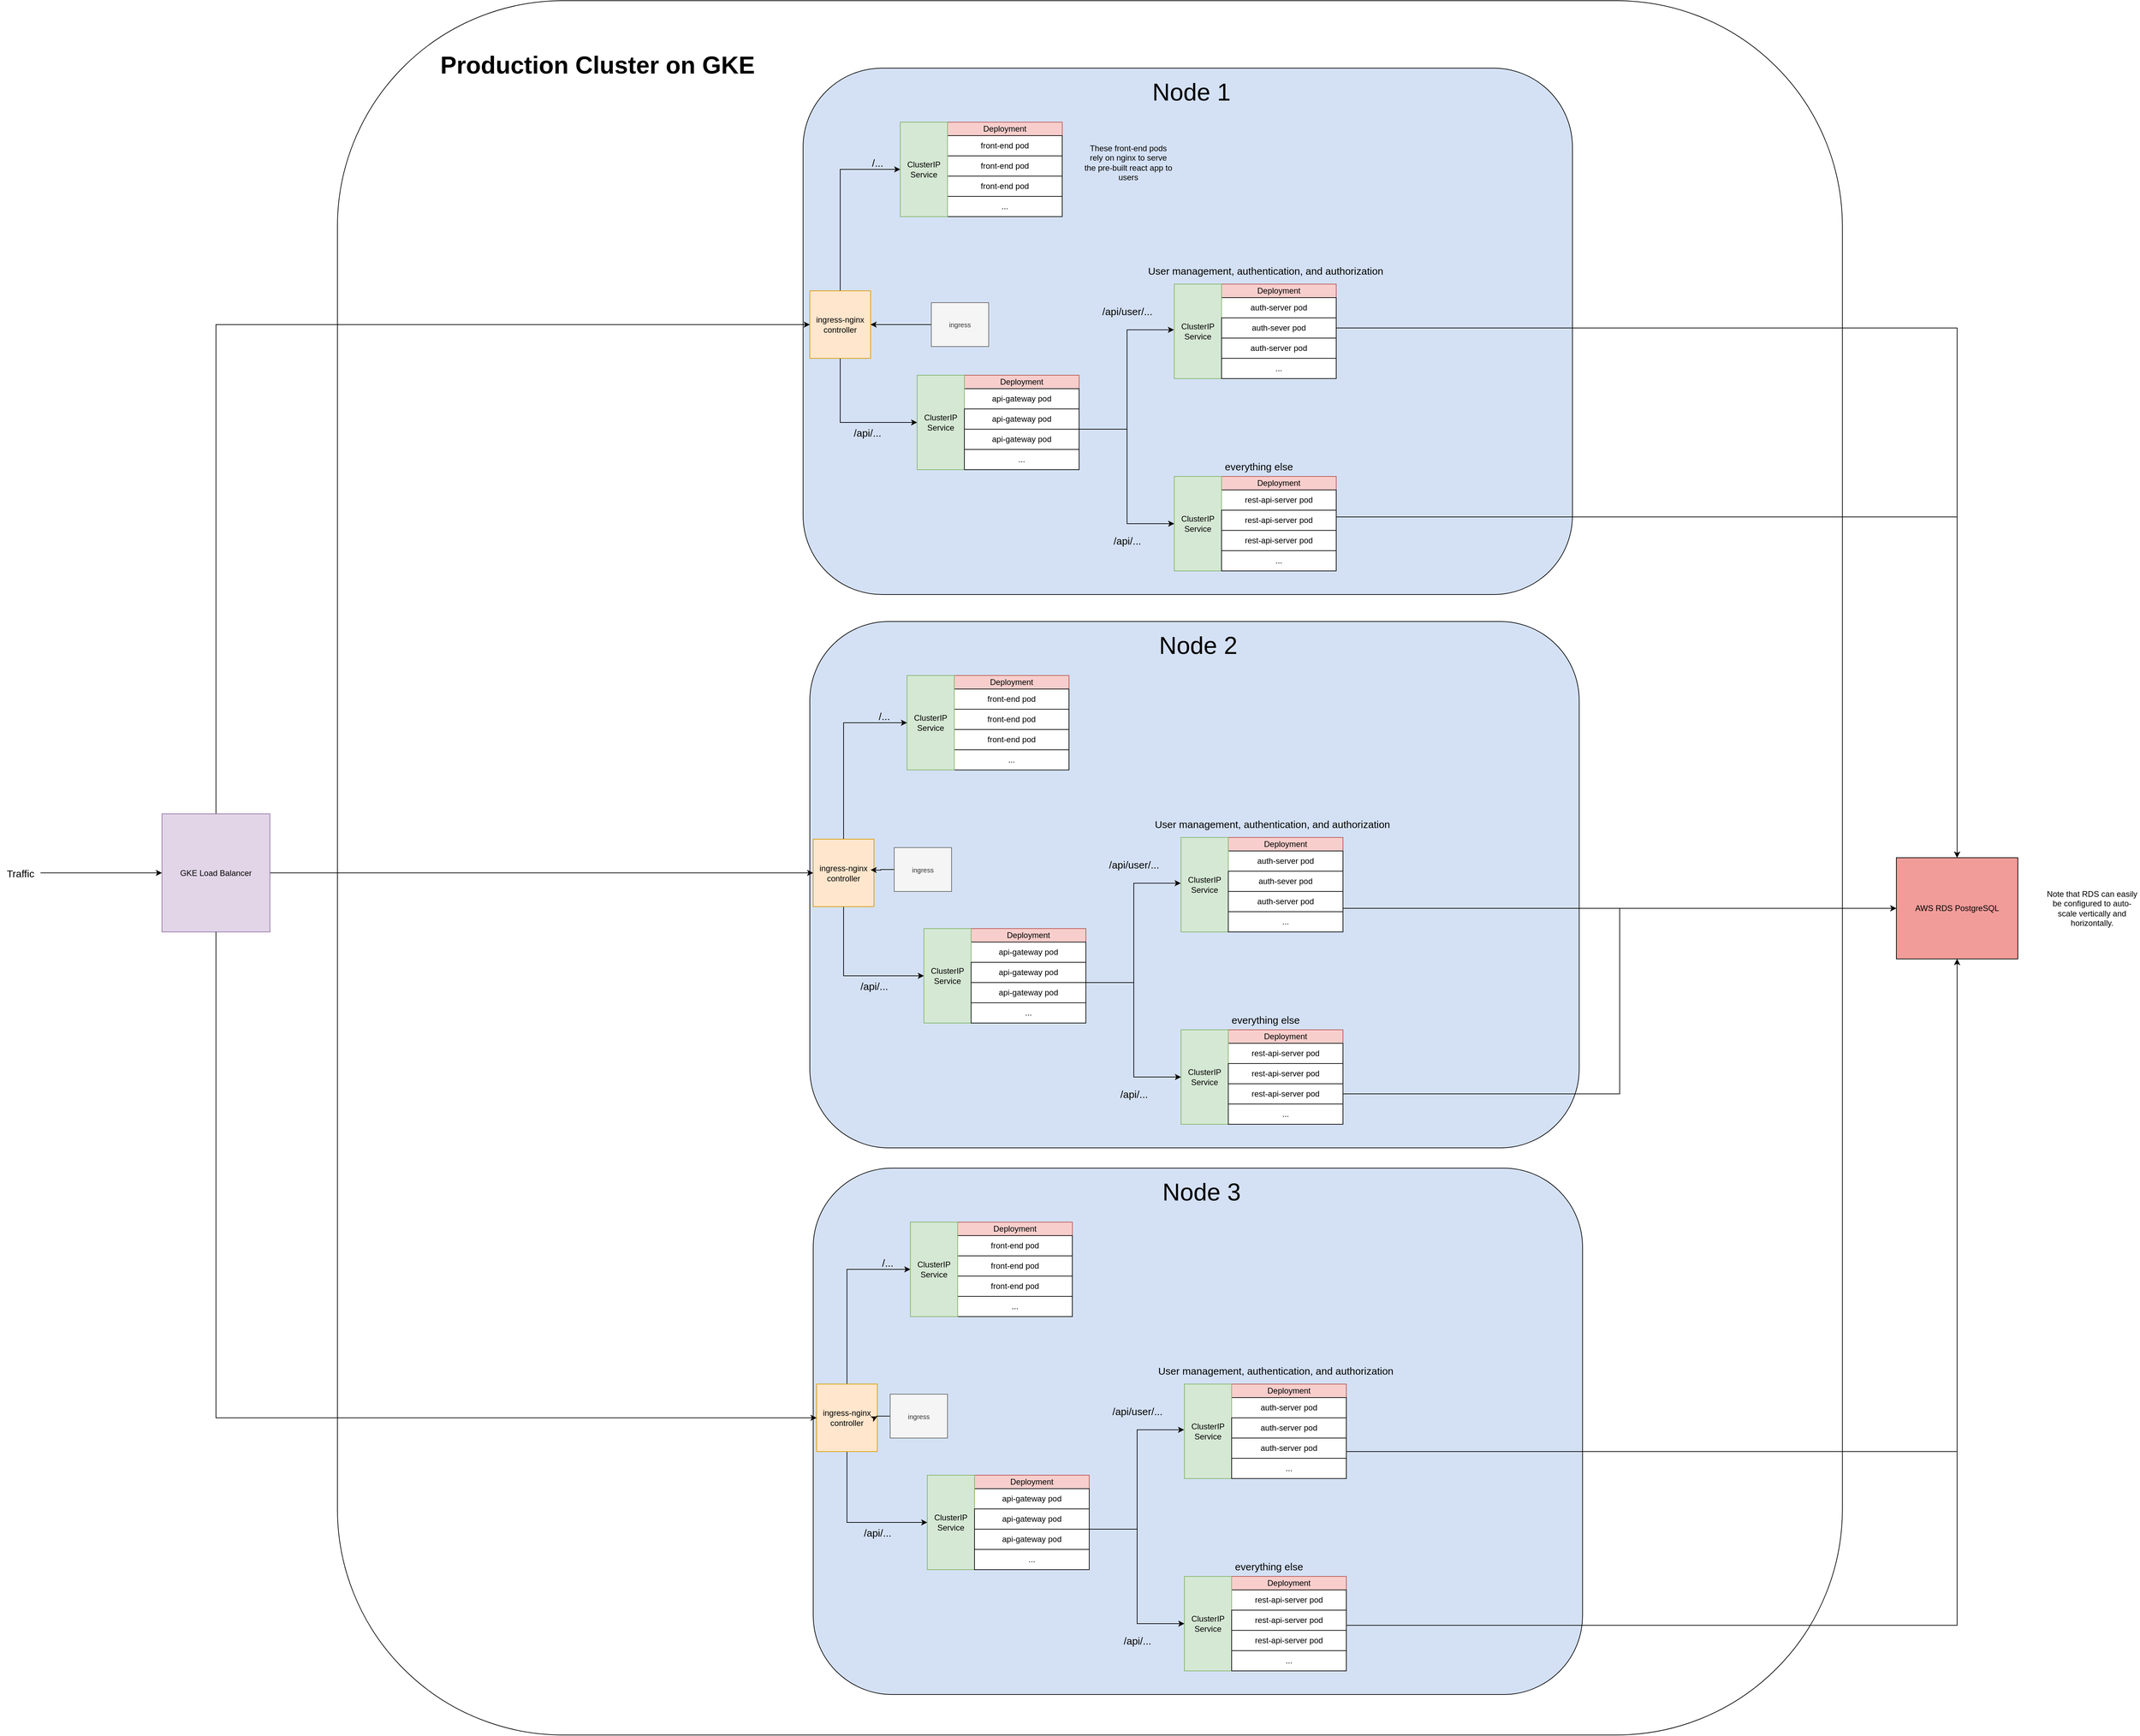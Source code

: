 <mxfile version="14.6.13" type="device"><diagram id="YNEbwoChzlGJw-A-j29r" name="Page-1"><mxGraphModel dx="8587" dy="3017" grid="1" gridSize="10" guides="1" tooltips="1" connect="1" arrows="1" fold="1" page="1" pageScale="1" pageWidth="850" pageHeight="1100" math="0" shadow="0"><root><mxCell id="0"/><mxCell id="1" parent="0"/><mxCell id="1WY9y_jtBsZrl1CdzFP2-1" value="" style="rounded=1;whiteSpace=wrap;html=1;" vertex="1" parent="1"><mxGeometry x="-430" y="1090" width="2230" height="2570" as="geometry"/></mxCell><mxCell id="1WY9y_jtBsZrl1CdzFP2-2" value="" style="rounded=1;whiteSpace=wrap;html=1;fillColor=#D4E1F5;" vertex="1" parent="1"><mxGeometry x="260" y="1190" width="1140" height="780" as="geometry"/></mxCell><mxCell id="1WY9y_jtBsZrl1CdzFP2-3" style="edgeStyle=orthogonalEdgeStyle;rounded=0;orthogonalLoop=1;jettySize=auto;html=1;exitX=0.5;exitY=0;exitDx=0;exitDy=0;entryX=0;entryY=0.5;entryDx=0;entryDy=0;" edge="1" parent="1" source="1WY9y_jtBsZrl1CdzFP2-5" target="1WY9y_jtBsZrl1CdzFP2-12"><mxGeometry relative="1" as="geometry"/></mxCell><mxCell id="1WY9y_jtBsZrl1CdzFP2-4" style="edgeStyle=orthogonalEdgeStyle;rounded=0;orthogonalLoop=1;jettySize=auto;html=1;exitX=0.5;exitY=1;exitDx=0;exitDy=0;entryX=0;entryY=0.5;entryDx=0;entryDy=0;" edge="1" parent="1" source="1WY9y_jtBsZrl1CdzFP2-5" target="1WY9y_jtBsZrl1CdzFP2-38"><mxGeometry relative="1" as="geometry"/></mxCell><mxCell id="1WY9y_jtBsZrl1CdzFP2-5" value="ingress-nginx controller" style="rounded=0;whiteSpace=wrap;html=1;fillColor=#ffe6cc;strokeColor=#d79b00;" vertex="1" parent="1"><mxGeometry x="270" y="1520" width="90" height="100" as="geometry"/></mxCell><mxCell id="1WY9y_jtBsZrl1CdzFP2-6" value="" style="rounded=0;whiteSpace=wrap;html=1;" vertex="1" parent="1"><mxGeometry x="474" y="1270" width="170" height="140" as="geometry"/></mxCell><mxCell id="1WY9y_jtBsZrl1CdzFP2-7" value="Deployment" style="rounded=0;whiteSpace=wrap;html=1;fillColor=#f8cecc;strokeColor=#b85450;" vertex="1" parent="1"><mxGeometry x="474" y="1270" width="170" height="20" as="geometry"/></mxCell><mxCell id="1WY9y_jtBsZrl1CdzFP2-8" value="front-end pod" style="rounded=0;whiteSpace=wrap;html=1;" vertex="1" parent="1"><mxGeometry x="474" y="1290" width="170" height="30" as="geometry"/></mxCell><mxCell id="1WY9y_jtBsZrl1CdzFP2-9" value="front-end pod" style="rounded=0;whiteSpace=wrap;html=1;" vertex="1" parent="1"><mxGeometry x="474" y="1320" width="170" height="30" as="geometry"/></mxCell><mxCell id="1WY9y_jtBsZrl1CdzFP2-10" value="front-end pod" style="rounded=0;whiteSpace=wrap;html=1;" vertex="1" parent="1"><mxGeometry x="474" y="1350" width="170" height="30" as="geometry"/></mxCell><mxCell id="1WY9y_jtBsZrl1CdzFP2-11" value="..." style="rounded=0;whiteSpace=wrap;html=1;" vertex="1" parent="1"><mxGeometry x="474" y="1380" width="170" height="30" as="geometry"/></mxCell><mxCell id="1WY9y_jtBsZrl1CdzFP2-12" value="ClusterIP Service" style="rounded=0;whiteSpace=wrap;html=1;fillColor=#d5e8d4;strokeColor=#82b366;" vertex="1" parent="1"><mxGeometry x="404" y="1270" width="70" height="140" as="geometry"/></mxCell><mxCell id="1WY9y_jtBsZrl1CdzFP2-13" value="&lt;font style=&quot;font-size: 15px&quot;&gt;/api/...&lt;/font&gt;" style="text;html=1;resizable=0;autosize=1;align=center;verticalAlign=middle;points=[];fillColor=none;strokeColor=none;rounded=0;" vertex="1" parent="1"><mxGeometry x="325" y="1720" width="60" height="20" as="geometry"/></mxCell><mxCell id="1WY9y_jtBsZrl1CdzFP2-14" value="&lt;font style=&quot;font-size: 15px&quot;&gt;/...&lt;/font&gt;" style="text;html=1;resizable=0;autosize=1;align=center;verticalAlign=middle;points=[];fillColor=none;strokeColor=none;rounded=0;" vertex="1" parent="1"><mxGeometry x="355" y="1320" width="30" height="20" as="geometry"/></mxCell><mxCell id="1WY9y_jtBsZrl1CdzFP2-15" value="" style="rounded=0;whiteSpace=wrap;html=1;" vertex="1" parent="1"><mxGeometry x="880" y="1530" width="170" height="120" as="geometry"/></mxCell><mxCell id="1WY9y_jtBsZrl1CdzFP2-16" value="Deployment" style="rounded=0;whiteSpace=wrap;html=1;fillColor=#f8cecc;strokeColor=#b85450;" vertex="1" parent="1"><mxGeometry x="880" y="1510" width="170" height="20" as="geometry"/></mxCell><mxCell id="1WY9y_jtBsZrl1CdzFP2-17" value="auth-server pod" style="rounded=0;whiteSpace=wrap;html=1;" vertex="1" parent="1"><mxGeometry x="880" y="1530" width="170" height="30" as="geometry"/></mxCell><mxCell id="1WY9y_jtBsZrl1CdzFP2-18" value="ClusterIP Service" style="rounded=0;whiteSpace=wrap;html=1;fillColor=#d5e8d4;strokeColor=#82b366;" vertex="1" parent="1"><mxGeometry x="810" y="1510" width="70" height="140" as="geometry"/></mxCell><mxCell id="1WY9y_jtBsZrl1CdzFP2-19" value="" style="rounded=0;whiteSpace=wrap;html=1;" vertex="1" parent="1"><mxGeometry x="880" y="1815" width="170" height="120" as="geometry"/></mxCell><mxCell id="1WY9y_jtBsZrl1CdzFP2-20" value="Deployment" style="rounded=0;whiteSpace=wrap;html=1;fillColor=#f8cecc;strokeColor=#b85450;" vertex="1" parent="1"><mxGeometry x="880" y="1795" width="170" height="20" as="geometry"/></mxCell><mxCell id="1WY9y_jtBsZrl1CdzFP2-21" value="rest-api-server&amp;nbsp;pod" style="rounded=0;whiteSpace=wrap;html=1;" vertex="1" parent="1"><mxGeometry x="880" y="1815" width="170" height="30" as="geometry"/></mxCell><mxCell id="1WY9y_jtBsZrl1CdzFP2-22" value="ClusterIP Service" style="rounded=0;whiteSpace=wrap;html=1;fillColor=#d5e8d4;strokeColor=#82b366;" vertex="1" parent="1"><mxGeometry x="810" y="1795" width="70" height="140" as="geometry"/></mxCell><mxCell id="1WY9y_jtBsZrl1CdzFP2-23" value="&lt;font style=&quot;font-size: 15px&quot;&gt;User management, authentication, and authorization&lt;/font&gt;" style="text;html=1;resizable=0;autosize=1;align=center;verticalAlign=middle;points=[];fillColor=none;strokeColor=none;rounded=0;labelBackgroundColor=none;" vertex="1" parent="1"><mxGeometry x="765" y="1480" width="360" height="20" as="geometry"/></mxCell><mxCell id="1WY9y_jtBsZrl1CdzFP2-24" value="&lt;font style=&quot;font-size: 36px&quot;&gt;&lt;b&gt;Production Cluster on GKE&lt;/b&gt;&lt;/font&gt;" style="text;html=1;resizable=0;autosize=1;align=center;verticalAlign=middle;points=[];fillColor=none;strokeColor=none;rounded=0;" vertex="1" parent="1"><mxGeometry x="-285" y="1170" width="480" height="30" as="geometry"/></mxCell><mxCell id="1WY9y_jtBsZrl1CdzFP2-25" value="rest-api-server&amp;nbsp;pod" style="rounded=0;whiteSpace=wrap;html=1;" vertex="1" parent="1"><mxGeometry x="880" y="1845" width="170" height="30" as="geometry"/></mxCell><mxCell id="1WY9y_jtBsZrl1CdzFP2-26" style="edgeStyle=orthogonalEdgeStyle;rounded=0;orthogonalLoop=1;jettySize=auto;html=1;exitX=1;exitY=0;exitDx=0;exitDy=0;entryX=0.5;entryY=0;entryDx=0;entryDy=0;startArrow=none;startFill=0;" edge="1" parent="1" source="1WY9y_jtBsZrl1CdzFP2-27" target="1WY9y_jtBsZrl1CdzFP2-44"><mxGeometry relative="1" as="geometry"/></mxCell><mxCell id="1WY9y_jtBsZrl1CdzFP2-27" value="rest-api-server&amp;nbsp;pod" style="rounded=0;whiteSpace=wrap;html=1;" vertex="1" parent="1"><mxGeometry x="880" y="1875" width="170" height="30" as="geometry"/></mxCell><mxCell id="1WY9y_jtBsZrl1CdzFP2-28" value="..." style="rounded=0;whiteSpace=wrap;html=1;" vertex="1" parent="1"><mxGeometry x="880" y="1905" width="170" height="30" as="geometry"/></mxCell><mxCell id="1WY9y_jtBsZrl1CdzFP2-29" style="edgeStyle=orthogonalEdgeStyle;rounded=0;orthogonalLoop=1;jettySize=auto;html=1;exitX=1;exitY=0.5;exitDx=0;exitDy=0;entryX=0.5;entryY=0;entryDx=0;entryDy=0;startArrow=none;startFill=0;" edge="1" parent="1" source="1WY9y_jtBsZrl1CdzFP2-30" target="1WY9y_jtBsZrl1CdzFP2-44"><mxGeometry relative="1" as="geometry"/></mxCell><mxCell id="1WY9y_jtBsZrl1CdzFP2-30" value="auth-sever pod" style="rounded=0;whiteSpace=wrap;html=1;" vertex="1" parent="1"><mxGeometry x="880" y="1560" width="170" height="30" as="geometry"/></mxCell><mxCell id="1WY9y_jtBsZrl1CdzFP2-31" value="auth-server pod" style="rounded=0;whiteSpace=wrap;html=1;" vertex="1" parent="1"><mxGeometry x="880" y="1590" width="170" height="30" as="geometry"/></mxCell><mxCell id="1WY9y_jtBsZrl1CdzFP2-32" value="..." style="rounded=0;whiteSpace=wrap;html=1;" vertex="1" parent="1"><mxGeometry x="880" y="1620" width="170" height="30" as="geometry"/></mxCell><mxCell id="1WY9y_jtBsZrl1CdzFP2-33" value="&lt;font style=&quot;font-size: 15px&quot;&gt;everything else&lt;/font&gt;" style="text;html=1;resizable=0;autosize=1;align=center;verticalAlign=middle;points=[];fillColor=none;strokeColor=none;rounded=0;labelBackgroundColor=none;" vertex="1" parent="1"><mxGeometry x="875" y="1770" width="120" height="20" as="geometry"/></mxCell><mxCell id="1WY9y_jtBsZrl1CdzFP2-34" value="&lt;span style=&quot;font-size: 36px&quot;&gt;Node 1&lt;/span&gt;" style="text;html=1;resizable=0;autosize=1;align=center;verticalAlign=middle;points=[];strokeColor=none;rounded=0;" vertex="1" parent="1"><mxGeometry x="770" y="1210" width="130" height="30" as="geometry"/></mxCell><mxCell id="1WY9y_jtBsZrl1CdzFP2-35" value="" style="rounded=0;whiteSpace=wrap;html=1;" vertex="1" parent="1"><mxGeometry x="499" y="1665" width="170" height="120" as="geometry"/></mxCell><mxCell id="1WY9y_jtBsZrl1CdzFP2-36" value="Deployment" style="rounded=0;whiteSpace=wrap;html=1;fillColor=#f8cecc;strokeColor=#b85450;" vertex="1" parent="1"><mxGeometry x="499" y="1645" width="170" height="20" as="geometry"/></mxCell><mxCell id="1WY9y_jtBsZrl1CdzFP2-37" value="api-gateway pod" style="rounded=0;whiteSpace=wrap;html=1;" vertex="1" parent="1"><mxGeometry x="499" y="1665" width="170" height="30" as="geometry"/></mxCell><mxCell id="1WY9y_jtBsZrl1CdzFP2-38" value="ClusterIP Service" style="rounded=0;whiteSpace=wrap;html=1;fillColor=#d5e8d4;strokeColor=#82b366;" vertex="1" parent="1"><mxGeometry x="429" y="1645" width="70" height="140" as="geometry"/></mxCell><mxCell id="1WY9y_jtBsZrl1CdzFP2-39" style="edgeStyle=orthogonalEdgeStyle;rounded=0;orthogonalLoop=1;jettySize=auto;html=1;exitX=1;exitY=1;exitDx=0;exitDy=0;entryX=-0.006;entryY=0.484;entryDx=0;entryDy=0;entryPerimeter=0;" edge="1" parent="1" source="1WY9y_jtBsZrl1CdzFP2-41" target="1WY9y_jtBsZrl1CdzFP2-18"><mxGeometry relative="1" as="geometry"><mxPoint x="700" y="1700" as="targetPoint"/><Array as="points"><mxPoint x="740" y="1725"/><mxPoint x="740" y="1578"/></Array></mxGeometry></mxCell><mxCell id="1WY9y_jtBsZrl1CdzFP2-40" style="edgeStyle=orthogonalEdgeStyle;rounded=0;orthogonalLoop=1;jettySize=auto;html=1;exitX=1;exitY=1;exitDx=0;exitDy=0;entryX=0;entryY=0.5;entryDx=0;entryDy=0;" edge="1" parent="1" source="1WY9y_jtBsZrl1CdzFP2-41" target="1WY9y_jtBsZrl1CdzFP2-22"><mxGeometry relative="1" as="geometry"><Array as="points"><mxPoint x="740" y="1725"/><mxPoint x="740" y="1865"/></Array></mxGeometry></mxCell><mxCell id="1WY9y_jtBsZrl1CdzFP2-41" value="api-gateway pod" style="rounded=0;whiteSpace=wrap;html=1;" vertex="1" parent="1"><mxGeometry x="499" y="1695" width="170" height="30" as="geometry"/></mxCell><mxCell id="1WY9y_jtBsZrl1CdzFP2-42" value="api-gateway pod" style="rounded=0;whiteSpace=wrap;html=1;" vertex="1" parent="1"><mxGeometry x="499" y="1725" width="170" height="30" as="geometry"/></mxCell><mxCell id="1WY9y_jtBsZrl1CdzFP2-43" value="..." style="rounded=0;whiteSpace=wrap;html=1;" vertex="1" parent="1"><mxGeometry x="499" y="1755" width="170" height="30" as="geometry"/></mxCell><mxCell id="1WY9y_jtBsZrl1CdzFP2-44" value="AWS RDS PostgreSQL" style="rounded=0;whiteSpace=wrap;html=1;fillColor=#F19C99;" vertex="1" parent="1"><mxGeometry x="1880" y="2360" width="180" height="150" as="geometry"/></mxCell><mxCell id="1WY9y_jtBsZrl1CdzFP2-45" value="&lt;font style=&quot;font-size: 15px&quot;&gt;/api/...&lt;/font&gt;" style="text;html=1;resizable=0;autosize=1;align=center;verticalAlign=middle;points=[];fillColor=none;strokeColor=none;rounded=0;" vertex="1" parent="1"><mxGeometry x="710" y="1880" width="60" height="20" as="geometry"/></mxCell><mxCell id="1WY9y_jtBsZrl1CdzFP2-46" value="&lt;font style=&quot;font-size: 15px&quot;&gt;/api/user/...&lt;/font&gt;" style="text;html=1;resizable=0;autosize=1;align=center;verticalAlign=middle;points=[];fillColor=none;strokeColor=none;rounded=0;" vertex="1" parent="1"><mxGeometry x="695" y="1540" width="90" height="20" as="geometry"/></mxCell><mxCell id="1WY9y_jtBsZrl1CdzFP2-47" value="" style="rounded=1;whiteSpace=wrap;html=1;fillColor=#D4E1F5;" vertex="1" parent="1"><mxGeometry x="270" y="2010" width="1140" height="780" as="geometry"/></mxCell><mxCell id="1WY9y_jtBsZrl1CdzFP2-48" style="edgeStyle=orthogonalEdgeStyle;rounded=0;orthogonalLoop=1;jettySize=auto;html=1;exitX=0.5;exitY=0;exitDx=0;exitDy=0;entryX=0;entryY=0.5;entryDx=0;entryDy=0;" edge="1" parent="1" source="1WY9y_jtBsZrl1CdzFP2-50" target="1WY9y_jtBsZrl1CdzFP2-57"><mxGeometry relative="1" as="geometry"/></mxCell><mxCell id="1WY9y_jtBsZrl1CdzFP2-49" style="edgeStyle=orthogonalEdgeStyle;rounded=0;orthogonalLoop=1;jettySize=auto;html=1;exitX=0.5;exitY=1;exitDx=0;exitDy=0;entryX=0;entryY=0.5;entryDx=0;entryDy=0;" edge="1" parent="1" source="1WY9y_jtBsZrl1CdzFP2-50" target="1WY9y_jtBsZrl1CdzFP2-82"><mxGeometry relative="1" as="geometry"/></mxCell><mxCell id="1WY9y_jtBsZrl1CdzFP2-50" value="ingress-nginx controller" style="rounded=0;whiteSpace=wrap;html=1;fillColor=#ffe6cc;strokeColor=#d79b00;" vertex="1" parent="1"><mxGeometry x="275" y="2332.5" width="90" height="100" as="geometry"/></mxCell><mxCell id="1WY9y_jtBsZrl1CdzFP2-51" value="" style="rounded=0;whiteSpace=wrap;html=1;" vertex="1" parent="1"><mxGeometry x="484" y="2090" width="170" height="140" as="geometry"/></mxCell><mxCell id="1WY9y_jtBsZrl1CdzFP2-52" value="Deployment" style="rounded=0;whiteSpace=wrap;html=1;fillColor=#f8cecc;strokeColor=#b85450;" vertex="1" parent="1"><mxGeometry x="484" y="2090" width="170" height="20" as="geometry"/></mxCell><mxCell id="1WY9y_jtBsZrl1CdzFP2-53" value="front-end pod" style="rounded=0;whiteSpace=wrap;html=1;" vertex="1" parent="1"><mxGeometry x="484" y="2110" width="170" height="30" as="geometry"/></mxCell><mxCell id="1WY9y_jtBsZrl1CdzFP2-54" value="front-end pod" style="rounded=0;whiteSpace=wrap;html=1;" vertex="1" parent="1"><mxGeometry x="484" y="2140" width="170" height="30" as="geometry"/></mxCell><mxCell id="1WY9y_jtBsZrl1CdzFP2-55" value="front-end pod" style="rounded=0;whiteSpace=wrap;html=1;" vertex="1" parent="1"><mxGeometry x="484" y="2170" width="170" height="30" as="geometry"/></mxCell><mxCell id="1WY9y_jtBsZrl1CdzFP2-56" value="..." style="rounded=0;whiteSpace=wrap;html=1;" vertex="1" parent="1"><mxGeometry x="484" y="2200" width="170" height="30" as="geometry"/></mxCell><mxCell id="1WY9y_jtBsZrl1CdzFP2-57" value="ClusterIP Service" style="rounded=0;whiteSpace=wrap;html=1;fillColor=#d5e8d4;strokeColor=#82b366;" vertex="1" parent="1"><mxGeometry x="414" y="2090" width="70" height="140" as="geometry"/></mxCell><mxCell id="1WY9y_jtBsZrl1CdzFP2-58" value="&lt;font style=&quot;font-size: 15px&quot;&gt;/api/...&lt;/font&gt;" style="text;html=1;resizable=0;autosize=1;align=center;verticalAlign=middle;points=[];fillColor=none;strokeColor=none;rounded=0;" vertex="1" parent="1"><mxGeometry x="335" y="2540" width="60" height="20" as="geometry"/></mxCell><mxCell id="1WY9y_jtBsZrl1CdzFP2-59" value="&lt;font style=&quot;font-size: 15px&quot;&gt;/...&lt;/font&gt;" style="text;html=1;resizable=0;autosize=1;align=center;verticalAlign=middle;points=[];fillColor=none;strokeColor=none;rounded=0;" vertex="1" parent="1"><mxGeometry x="365" y="2140" width="30" height="20" as="geometry"/></mxCell><mxCell id="1WY9y_jtBsZrl1CdzFP2-60" value="" style="rounded=0;whiteSpace=wrap;html=1;" vertex="1" parent="1"><mxGeometry x="890" y="2350" width="170" height="120" as="geometry"/></mxCell><mxCell id="1WY9y_jtBsZrl1CdzFP2-61" value="Deployment" style="rounded=0;whiteSpace=wrap;html=1;fillColor=#f8cecc;strokeColor=#b85450;" vertex="1" parent="1"><mxGeometry x="890" y="2330" width="170" height="20" as="geometry"/></mxCell><mxCell id="1WY9y_jtBsZrl1CdzFP2-62" value="auth-server pod" style="rounded=0;whiteSpace=wrap;html=1;" vertex="1" parent="1"><mxGeometry x="890" y="2350" width="170" height="30" as="geometry"/></mxCell><mxCell id="1WY9y_jtBsZrl1CdzFP2-63" value="ClusterIP Service" style="rounded=0;whiteSpace=wrap;html=1;fillColor=#d5e8d4;strokeColor=#82b366;" vertex="1" parent="1"><mxGeometry x="820" y="2330" width="70" height="140" as="geometry"/></mxCell><mxCell id="1WY9y_jtBsZrl1CdzFP2-64" value="" style="rounded=0;whiteSpace=wrap;html=1;" vertex="1" parent="1"><mxGeometry x="890" y="2635" width="170" height="120" as="geometry"/></mxCell><mxCell id="1WY9y_jtBsZrl1CdzFP2-65" value="Deployment" style="rounded=0;whiteSpace=wrap;html=1;fillColor=#f8cecc;strokeColor=#b85450;" vertex="1" parent="1"><mxGeometry x="890" y="2615" width="170" height="20" as="geometry"/></mxCell><mxCell id="1WY9y_jtBsZrl1CdzFP2-66" value="rest-api-server&amp;nbsp;pod" style="rounded=0;whiteSpace=wrap;html=1;" vertex="1" parent="1"><mxGeometry x="890" y="2635" width="170" height="30" as="geometry"/></mxCell><mxCell id="1WY9y_jtBsZrl1CdzFP2-67" value="ClusterIP Service" style="rounded=0;whiteSpace=wrap;html=1;fillColor=#d5e8d4;strokeColor=#82b366;" vertex="1" parent="1"><mxGeometry x="820" y="2615" width="70" height="140" as="geometry"/></mxCell><mxCell id="1WY9y_jtBsZrl1CdzFP2-68" value="&lt;font style=&quot;font-size: 15px&quot;&gt;User management, authentication, and authorization&lt;/font&gt;" style="text;html=1;resizable=0;autosize=1;align=center;verticalAlign=middle;points=[];fillColor=none;strokeColor=none;rounded=0;labelBackgroundColor=none;" vertex="1" parent="1"><mxGeometry x="775" y="2300" width="360" height="20" as="geometry"/></mxCell><mxCell id="1WY9y_jtBsZrl1CdzFP2-69" value="rest-api-server&amp;nbsp;pod" style="rounded=0;whiteSpace=wrap;html=1;" vertex="1" parent="1"><mxGeometry x="890" y="2665" width="170" height="30" as="geometry"/></mxCell><mxCell id="1WY9y_jtBsZrl1CdzFP2-70" style="edgeStyle=orthogonalEdgeStyle;rounded=0;orthogonalLoop=1;jettySize=auto;html=1;exitX=1;exitY=0.5;exitDx=0;exitDy=0;entryX=0;entryY=0.5;entryDx=0;entryDy=0;startArrow=none;startFill=0;" edge="1" parent="1" source="1WY9y_jtBsZrl1CdzFP2-71" target="1WY9y_jtBsZrl1CdzFP2-44"><mxGeometry relative="1" as="geometry"/></mxCell><mxCell id="1WY9y_jtBsZrl1CdzFP2-71" value="rest-api-server&amp;nbsp;pod" style="rounded=0;whiteSpace=wrap;html=1;" vertex="1" parent="1"><mxGeometry x="890" y="2695" width="170" height="30" as="geometry"/></mxCell><mxCell id="1WY9y_jtBsZrl1CdzFP2-72" value="..." style="rounded=0;whiteSpace=wrap;html=1;" vertex="1" parent="1"><mxGeometry x="890" y="2725" width="170" height="30" as="geometry"/></mxCell><mxCell id="1WY9y_jtBsZrl1CdzFP2-73" style="edgeStyle=orthogonalEdgeStyle;rounded=0;orthogonalLoop=1;jettySize=auto;html=1;exitX=1;exitY=1;exitDx=0;exitDy=0;startArrow=none;startFill=0;" edge="1" parent="1" source="1WY9y_jtBsZrl1CdzFP2-74" target="1WY9y_jtBsZrl1CdzFP2-44"><mxGeometry relative="1" as="geometry"/></mxCell><mxCell id="1WY9y_jtBsZrl1CdzFP2-74" value="auth-sever pod" style="rounded=0;whiteSpace=wrap;html=1;" vertex="1" parent="1"><mxGeometry x="890" y="2380" width="170" height="30" as="geometry"/></mxCell><mxCell id="1WY9y_jtBsZrl1CdzFP2-75" value="auth-server pod" style="rounded=0;whiteSpace=wrap;html=1;" vertex="1" parent="1"><mxGeometry x="890" y="2410" width="170" height="30" as="geometry"/></mxCell><mxCell id="1WY9y_jtBsZrl1CdzFP2-76" value="..." style="rounded=0;whiteSpace=wrap;html=1;" vertex="1" parent="1"><mxGeometry x="890" y="2440" width="170" height="30" as="geometry"/></mxCell><mxCell id="1WY9y_jtBsZrl1CdzFP2-77" value="&lt;font style=&quot;font-size: 15px&quot;&gt;everything else&lt;/font&gt;" style="text;html=1;resizable=0;autosize=1;align=center;verticalAlign=middle;points=[];fillColor=none;strokeColor=none;rounded=0;labelBackgroundColor=none;" vertex="1" parent="1"><mxGeometry x="885" y="2590" width="120" height="20" as="geometry"/></mxCell><mxCell id="1WY9y_jtBsZrl1CdzFP2-78" value="&lt;font style=&quot;font-size: 36px&quot;&gt;Node 2&lt;/font&gt;" style="text;html=1;resizable=0;autosize=1;align=center;verticalAlign=middle;points=[];strokeColor=none;rounded=0;" vertex="1" parent="1"><mxGeometry x="780" y="2030" width="130" height="30" as="geometry"/></mxCell><mxCell id="1WY9y_jtBsZrl1CdzFP2-79" value="" style="rounded=0;whiteSpace=wrap;html=1;" vertex="1" parent="1"><mxGeometry x="509" y="2485" width="170" height="120" as="geometry"/></mxCell><mxCell id="1WY9y_jtBsZrl1CdzFP2-80" value="Deployment" style="rounded=0;whiteSpace=wrap;html=1;fillColor=#f8cecc;strokeColor=#b85450;" vertex="1" parent="1"><mxGeometry x="509" y="2465" width="170" height="20" as="geometry"/></mxCell><mxCell id="1WY9y_jtBsZrl1CdzFP2-81" value="api-gateway pod" style="rounded=0;whiteSpace=wrap;html=1;" vertex="1" parent="1"><mxGeometry x="509" y="2485" width="170" height="30" as="geometry"/></mxCell><mxCell id="1WY9y_jtBsZrl1CdzFP2-82" value="ClusterIP Service" style="rounded=0;whiteSpace=wrap;html=1;fillColor=#d5e8d4;strokeColor=#82b366;" vertex="1" parent="1"><mxGeometry x="439" y="2465" width="70" height="140" as="geometry"/></mxCell><mxCell id="1WY9y_jtBsZrl1CdzFP2-83" style="edgeStyle=orthogonalEdgeStyle;rounded=0;orthogonalLoop=1;jettySize=auto;html=1;exitX=1;exitY=1;exitDx=0;exitDy=0;entryX=-0.006;entryY=0.484;entryDx=0;entryDy=0;entryPerimeter=0;" edge="1" parent="1" source="1WY9y_jtBsZrl1CdzFP2-85" target="1WY9y_jtBsZrl1CdzFP2-63"><mxGeometry relative="1" as="geometry"><mxPoint x="710" y="2520" as="targetPoint"/><Array as="points"><mxPoint x="750" y="2545"/><mxPoint x="750" y="2398"/></Array></mxGeometry></mxCell><mxCell id="1WY9y_jtBsZrl1CdzFP2-84" style="edgeStyle=orthogonalEdgeStyle;rounded=0;orthogonalLoop=1;jettySize=auto;html=1;exitX=1;exitY=1;exitDx=0;exitDy=0;entryX=0;entryY=0.5;entryDx=0;entryDy=0;" edge="1" parent="1" source="1WY9y_jtBsZrl1CdzFP2-85" target="1WY9y_jtBsZrl1CdzFP2-67"><mxGeometry relative="1" as="geometry"><Array as="points"><mxPoint x="750" y="2545"/><mxPoint x="750" y="2685"/></Array></mxGeometry></mxCell><mxCell id="1WY9y_jtBsZrl1CdzFP2-85" value="api-gateway pod" style="rounded=0;whiteSpace=wrap;html=1;" vertex="1" parent="1"><mxGeometry x="509" y="2515" width="170" height="30" as="geometry"/></mxCell><mxCell id="1WY9y_jtBsZrl1CdzFP2-86" value="api-gateway pod" style="rounded=0;whiteSpace=wrap;html=1;" vertex="1" parent="1"><mxGeometry x="509" y="2545" width="170" height="30" as="geometry"/></mxCell><mxCell id="1WY9y_jtBsZrl1CdzFP2-87" value="..." style="rounded=0;whiteSpace=wrap;html=1;" vertex="1" parent="1"><mxGeometry x="509" y="2575" width="170" height="30" as="geometry"/></mxCell><mxCell id="1WY9y_jtBsZrl1CdzFP2-88" value="&lt;font style=&quot;font-size: 15px&quot;&gt;/api/...&lt;/font&gt;" style="text;html=1;resizable=0;autosize=1;align=center;verticalAlign=middle;points=[];fillColor=none;strokeColor=none;rounded=0;" vertex="1" parent="1"><mxGeometry x="720" y="2700" width="60" height="20" as="geometry"/></mxCell><mxCell id="1WY9y_jtBsZrl1CdzFP2-89" value="&lt;font style=&quot;font-size: 15px&quot;&gt;/api/user/...&lt;/font&gt;" style="text;html=1;resizable=0;autosize=1;align=center;verticalAlign=middle;points=[];fillColor=none;strokeColor=none;rounded=0;" vertex="1" parent="1"><mxGeometry x="705" y="2360" width="90" height="20" as="geometry"/></mxCell><mxCell id="1WY9y_jtBsZrl1CdzFP2-90" value="" style="edgeStyle=orthogonalEdgeStyle;rounded=0;orthogonalLoop=1;jettySize=auto;html=1;startArrow=none;startFill=0;" edge="1" parent="1" source="1WY9y_jtBsZrl1CdzFP2-91" target="1WY9y_jtBsZrl1CdzFP2-5"><mxGeometry relative="1" as="geometry"/></mxCell><mxCell id="1WY9y_jtBsZrl1CdzFP2-91" value="&lt;font style=&quot;font-size: 10px&quot;&gt;ingress&lt;/font&gt;" style="rounded=0;whiteSpace=wrap;html=1;fillColor=#f5f5f5;strokeColor=#666666;fontColor=#333333;" vertex="1" parent="1"><mxGeometry x="450" y="1537.5" width="85" height="65" as="geometry"/></mxCell><mxCell id="1WY9y_jtBsZrl1CdzFP2-92" value="" style="edgeStyle=orthogonalEdgeStyle;rounded=0;orthogonalLoop=1;jettySize=auto;html=1;startArrow=none;startFill=0;" edge="1" parent="1" source="1WY9y_jtBsZrl1CdzFP2-93"><mxGeometry relative="1" as="geometry"><mxPoint x="360" y="2378" as="targetPoint"/></mxGeometry></mxCell><mxCell id="1WY9y_jtBsZrl1CdzFP2-93" value="&lt;font style=&quot;font-size: 10px&quot;&gt;ingress&lt;/font&gt;" style="rounded=0;whiteSpace=wrap;html=1;fillColor=#f5f5f5;strokeColor=#666666;fontColor=#333333;" vertex="1" parent="1"><mxGeometry x="395" y="2345" width="85" height="65" as="geometry"/></mxCell><mxCell id="1WY9y_jtBsZrl1CdzFP2-94" style="edgeStyle=orthogonalEdgeStyle;rounded=0;orthogonalLoop=1;jettySize=auto;html=1;exitX=1;exitY=0.5;exitDx=0;exitDy=0;entryX=0;entryY=0.5;entryDx=0;entryDy=0;startArrow=none;startFill=0;" edge="1" parent="1" source="1WY9y_jtBsZrl1CdzFP2-96" target="1WY9y_jtBsZrl1CdzFP2-50"><mxGeometry relative="1" as="geometry"/></mxCell><mxCell id="1WY9y_jtBsZrl1CdzFP2-95" style="edgeStyle=orthogonalEdgeStyle;rounded=0;orthogonalLoop=1;jettySize=auto;html=1;exitX=0.5;exitY=0;exitDx=0;exitDy=0;entryX=0;entryY=0.5;entryDx=0;entryDy=0;startArrow=none;startFill=0;" edge="1" parent="1" source="1WY9y_jtBsZrl1CdzFP2-96" target="1WY9y_jtBsZrl1CdzFP2-5"><mxGeometry relative="1" as="geometry"/></mxCell><mxCell id="1WY9y_jtBsZrl1CdzFP2-96" value="GKE Load Balancer" style="rounded=0;whiteSpace=wrap;html=1;fillColor=#e1d5e7;strokeColor=#9673a6;" vertex="1" parent="1"><mxGeometry x="-690" y="2295" width="160" height="175" as="geometry"/></mxCell><mxCell id="1WY9y_jtBsZrl1CdzFP2-97" value="" style="edgeStyle=orthogonalEdgeStyle;rounded=0;orthogonalLoop=1;jettySize=auto;html=1;startArrow=none;startFill=0;endArrow=classic;endFill=1;" edge="1" parent="1" source="1WY9y_jtBsZrl1CdzFP2-98" target="1WY9y_jtBsZrl1CdzFP2-96"><mxGeometry relative="1" as="geometry"><Array as="points"><mxPoint x="-770" y="2382"/><mxPoint x="-770" y="2382"/></Array></mxGeometry></mxCell><mxCell id="1WY9y_jtBsZrl1CdzFP2-98" value="&lt;font style=&quot;font-size: 15px&quot;&gt;Traffic&lt;/font&gt;" style="text;html=1;resizable=0;autosize=1;align=center;verticalAlign=middle;points=[];fillColor=none;strokeColor=none;rounded=0;" vertex="1" parent="1"><mxGeometry x="-930" y="2372.5" width="60" height="20" as="geometry"/></mxCell><mxCell id="1WY9y_jtBsZrl1CdzFP2-99" value="" style="rounded=1;whiteSpace=wrap;html=1;fillColor=#D4E1F5;" vertex="1" parent="1"><mxGeometry x="275" y="2820" width="1140" height="780" as="geometry"/></mxCell><mxCell id="1WY9y_jtBsZrl1CdzFP2-100" style="edgeStyle=orthogonalEdgeStyle;rounded=0;orthogonalLoop=1;jettySize=auto;html=1;exitX=0.5;exitY=0;exitDx=0;exitDy=0;entryX=0;entryY=0.5;entryDx=0;entryDy=0;" edge="1" parent="1" source="1WY9y_jtBsZrl1CdzFP2-102" target="1WY9y_jtBsZrl1CdzFP2-109"><mxGeometry relative="1" as="geometry"/></mxCell><mxCell id="1WY9y_jtBsZrl1CdzFP2-101" style="edgeStyle=orthogonalEdgeStyle;rounded=0;orthogonalLoop=1;jettySize=auto;html=1;exitX=0.5;exitY=1;exitDx=0;exitDy=0;entryX=0;entryY=0.5;entryDx=0;entryDy=0;" edge="1" parent="1" source="1WY9y_jtBsZrl1CdzFP2-102" target="1WY9y_jtBsZrl1CdzFP2-134"><mxGeometry relative="1" as="geometry"/></mxCell><mxCell id="1WY9y_jtBsZrl1CdzFP2-102" value="ingress-nginx controller" style="rounded=0;whiteSpace=wrap;html=1;fillColor=#ffe6cc;strokeColor=#d79b00;" vertex="1" parent="1"><mxGeometry x="280" y="3140" width="90" height="100" as="geometry"/></mxCell><mxCell id="1WY9y_jtBsZrl1CdzFP2-103" value="" style="rounded=0;whiteSpace=wrap;html=1;" vertex="1" parent="1"><mxGeometry x="489" y="2900" width="170" height="140" as="geometry"/></mxCell><mxCell id="1WY9y_jtBsZrl1CdzFP2-104" value="Deployment" style="rounded=0;whiteSpace=wrap;html=1;fillColor=#f8cecc;strokeColor=#b85450;" vertex="1" parent="1"><mxGeometry x="489" y="2900" width="170" height="20" as="geometry"/></mxCell><mxCell id="1WY9y_jtBsZrl1CdzFP2-105" value="front-end pod" style="rounded=0;whiteSpace=wrap;html=1;" vertex="1" parent="1"><mxGeometry x="489" y="2920" width="170" height="30" as="geometry"/></mxCell><mxCell id="1WY9y_jtBsZrl1CdzFP2-106" value="front-end pod" style="rounded=0;whiteSpace=wrap;html=1;" vertex="1" parent="1"><mxGeometry x="489" y="2950" width="170" height="30" as="geometry"/></mxCell><mxCell id="1WY9y_jtBsZrl1CdzFP2-107" value="front-end pod" style="rounded=0;whiteSpace=wrap;html=1;" vertex="1" parent="1"><mxGeometry x="489" y="2980" width="170" height="30" as="geometry"/></mxCell><mxCell id="1WY9y_jtBsZrl1CdzFP2-108" value="..." style="rounded=0;whiteSpace=wrap;html=1;" vertex="1" parent="1"><mxGeometry x="489" y="3010" width="170" height="30" as="geometry"/></mxCell><mxCell id="1WY9y_jtBsZrl1CdzFP2-109" value="ClusterIP Service" style="rounded=0;whiteSpace=wrap;html=1;fillColor=#d5e8d4;strokeColor=#82b366;" vertex="1" parent="1"><mxGeometry x="419" y="2900" width="70" height="140" as="geometry"/></mxCell><mxCell id="1WY9y_jtBsZrl1CdzFP2-110" value="&lt;font style=&quot;font-size: 15px&quot;&gt;/api/...&lt;/font&gt;" style="text;html=1;resizable=0;autosize=1;align=center;verticalAlign=middle;points=[];fillColor=none;strokeColor=none;rounded=0;" vertex="1" parent="1"><mxGeometry x="340" y="3350" width="60" height="20" as="geometry"/></mxCell><mxCell id="1WY9y_jtBsZrl1CdzFP2-111" value="&lt;font style=&quot;font-size: 15px&quot;&gt;/...&lt;/font&gt;" style="text;html=1;resizable=0;autosize=1;align=center;verticalAlign=middle;points=[];fillColor=none;strokeColor=none;rounded=0;" vertex="1" parent="1"><mxGeometry x="370" y="2950" width="30" height="20" as="geometry"/></mxCell><mxCell id="1WY9y_jtBsZrl1CdzFP2-112" value="" style="rounded=0;whiteSpace=wrap;html=1;" vertex="1" parent="1"><mxGeometry x="895" y="3160" width="170" height="120" as="geometry"/></mxCell><mxCell id="1WY9y_jtBsZrl1CdzFP2-113" value="Deployment" style="rounded=0;whiteSpace=wrap;html=1;fillColor=#f8cecc;strokeColor=#b85450;" vertex="1" parent="1"><mxGeometry x="895" y="3140" width="170" height="20" as="geometry"/></mxCell><mxCell id="1WY9y_jtBsZrl1CdzFP2-114" value="auth-server pod" style="rounded=0;whiteSpace=wrap;html=1;" vertex="1" parent="1"><mxGeometry x="895" y="3160" width="170" height="30" as="geometry"/></mxCell><mxCell id="1WY9y_jtBsZrl1CdzFP2-115" value="ClusterIP Service" style="rounded=0;whiteSpace=wrap;html=1;fillColor=#d5e8d4;strokeColor=#82b366;" vertex="1" parent="1"><mxGeometry x="825" y="3140" width="70" height="140" as="geometry"/></mxCell><mxCell id="1WY9y_jtBsZrl1CdzFP2-116" value="" style="rounded=0;whiteSpace=wrap;html=1;" vertex="1" parent="1"><mxGeometry x="895" y="3445" width="170" height="120" as="geometry"/></mxCell><mxCell id="1WY9y_jtBsZrl1CdzFP2-117" value="Deployment" style="rounded=0;whiteSpace=wrap;html=1;fillColor=#f8cecc;strokeColor=#b85450;" vertex="1" parent="1"><mxGeometry x="895" y="3425" width="170" height="20" as="geometry"/></mxCell><mxCell id="1WY9y_jtBsZrl1CdzFP2-118" value="rest-api-server&amp;nbsp;pod" style="rounded=0;whiteSpace=wrap;html=1;" vertex="1" parent="1"><mxGeometry x="895" y="3445" width="170" height="30" as="geometry"/></mxCell><mxCell id="1WY9y_jtBsZrl1CdzFP2-119" value="ClusterIP Service" style="rounded=0;whiteSpace=wrap;html=1;fillColor=#d5e8d4;strokeColor=#82b366;" vertex="1" parent="1"><mxGeometry x="825" y="3425" width="70" height="140" as="geometry"/></mxCell><mxCell id="1WY9y_jtBsZrl1CdzFP2-120" value="&lt;font style=&quot;font-size: 15px&quot;&gt;User management, authentication, and authorization&lt;/font&gt;" style="text;html=1;resizable=0;autosize=1;align=center;verticalAlign=middle;points=[];fillColor=none;strokeColor=none;rounded=0;labelBackgroundColor=none;" vertex="1" parent="1"><mxGeometry x="780" y="3110" width="360" height="20" as="geometry"/></mxCell><mxCell id="1WY9y_jtBsZrl1CdzFP2-121" style="edgeStyle=orthogonalEdgeStyle;rounded=0;orthogonalLoop=1;jettySize=auto;html=1;exitX=1;exitY=0.75;exitDx=0;exitDy=0;entryX=0.5;entryY=1;entryDx=0;entryDy=0;startArrow=none;startFill=0;" edge="1" parent="1" source="1WY9y_jtBsZrl1CdzFP2-122" target="1WY9y_jtBsZrl1CdzFP2-44"><mxGeometry relative="1" as="geometry"/></mxCell><mxCell id="1WY9y_jtBsZrl1CdzFP2-122" value="rest-api-server&amp;nbsp;pod" style="rounded=0;whiteSpace=wrap;html=1;" vertex="1" parent="1"><mxGeometry x="895" y="3475" width="170" height="30" as="geometry"/></mxCell><mxCell id="1WY9y_jtBsZrl1CdzFP2-123" value="rest-api-server&amp;nbsp;pod" style="rounded=0;whiteSpace=wrap;html=1;" vertex="1" parent="1"><mxGeometry x="895" y="3505" width="170" height="30" as="geometry"/></mxCell><mxCell id="1WY9y_jtBsZrl1CdzFP2-124" value="..." style="rounded=0;whiteSpace=wrap;html=1;" vertex="1" parent="1"><mxGeometry x="895" y="3535" width="170" height="30" as="geometry"/></mxCell><mxCell id="1WY9y_jtBsZrl1CdzFP2-125" style="edgeStyle=orthogonalEdgeStyle;rounded=0;orthogonalLoop=1;jettySize=auto;html=1;exitX=1;exitY=1;exitDx=0;exitDy=0;entryX=0.5;entryY=1;entryDx=0;entryDy=0;startArrow=none;startFill=0;" edge="1" parent="1" source="1WY9y_jtBsZrl1CdzFP2-126" target="1WY9y_jtBsZrl1CdzFP2-44"><mxGeometry relative="1" as="geometry"/></mxCell><mxCell id="1WY9y_jtBsZrl1CdzFP2-126" value="auth-server pod" style="rounded=0;whiteSpace=wrap;html=1;" vertex="1" parent="1"><mxGeometry x="895" y="3190" width="170" height="30" as="geometry"/></mxCell><mxCell id="1WY9y_jtBsZrl1CdzFP2-127" value="auth-server pod" style="rounded=0;whiteSpace=wrap;html=1;" vertex="1" parent="1"><mxGeometry x="895" y="3220" width="170" height="30" as="geometry"/></mxCell><mxCell id="1WY9y_jtBsZrl1CdzFP2-128" value="..." style="rounded=0;whiteSpace=wrap;html=1;" vertex="1" parent="1"><mxGeometry x="895" y="3250" width="170" height="30" as="geometry"/></mxCell><mxCell id="1WY9y_jtBsZrl1CdzFP2-129" value="&lt;font style=&quot;font-size: 15px&quot;&gt;everything else&lt;/font&gt;" style="text;html=1;resizable=0;autosize=1;align=center;verticalAlign=middle;points=[];fillColor=none;strokeColor=none;rounded=0;labelBackgroundColor=none;" vertex="1" parent="1"><mxGeometry x="890" y="3400" width="120" height="20" as="geometry"/></mxCell><mxCell id="1WY9y_jtBsZrl1CdzFP2-130" value="&lt;font style=&quot;font-size: 36px&quot;&gt;Node 3&lt;/font&gt;" style="text;html=1;resizable=0;autosize=1;align=center;verticalAlign=middle;points=[];strokeColor=none;rounded=0;" vertex="1" parent="1"><mxGeometry x="785" y="2840" width="130" height="30" as="geometry"/></mxCell><mxCell id="1WY9y_jtBsZrl1CdzFP2-131" value="" style="rounded=0;whiteSpace=wrap;html=1;" vertex="1" parent="1"><mxGeometry x="514" y="3295" width="170" height="120" as="geometry"/></mxCell><mxCell id="1WY9y_jtBsZrl1CdzFP2-132" value="Deployment" style="rounded=0;whiteSpace=wrap;html=1;fillColor=#f8cecc;strokeColor=#b85450;" vertex="1" parent="1"><mxGeometry x="514" y="3275" width="170" height="20" as="geometry"/></mxCell><mxCell id="1WY9y_jtBsZrl1CdzFP2-133" value="api-gateway pod" style="rounded=0;whiteSpace=wrap;html=1;" vertex="1" parent="1"><mxGeometry x="514" y="3295" width="170" height="30" as="geometry"/></mxCell><mxCell id="1WY9y_jtBsZrl1CdzFP2-134" value="ClusterIP Service" style="rounded=0;whiteSpace=wrap;html=1;fillColor=#d5e8d4;strokeColor=#82b366;" vertex="1" parent="1"><mxGeometry x="444" y="3275" width="70" height="140" as="geometry"/></mxCell><mxCell id="1WY9y_jtBsZrl1CdzFP2-135" style="edgeStyle=orthogonalEdgeStyle;rounded=0;orthogonalLoop=1;jettySize=auto;html=1;exitX=1;exitY=1;exitDx=0;exitDy=0;entryX=-0.006;entryY=0.484;entryDx=0;entryDy=0;entryPerimeter=0;" edge="1" parent="1" source="1WY9y_jtBsZrl1CdzFP2-137" target="1WY9y_jtBsZrl1CdzFP2-115"><mxGeometry relative="1" as="geometry"><mxPoint x="715" y="3330" as="targetPoint"/><Array as="points"><mxPoint x="755" y="3355"/><mxPoint x="755" y="3208"/></Array></mxGeometry></mxCell><mxCell id="1WY9y_jtBsZrl1CdzFP2-136" style="edgeStyle=orthogonalEdgeStyle;rounded=0;orthogonalLoop=1;jettySize=auto;html=1;exitX=1;exitY=1;exitDx=0;exitDy=0;entryX=0;entryY=0.5;entryDx=0;entryDy=0;" edge="1" parent="1" source="1WY9y_jtBsZrl1CdzFP2-137" target="1WY9y_jtBsZrl1CdzFP2-119"><mxGeometry relative="1" as="geometry"><Array as="points"><mxPoint x="755" y="3355"/><mxPoint x="755" y="3495"/></Array></mxGeometry></mxCell><mxCell id="1WY9y_jtBsZrl1CdzFP2-137" value="api-gateway pod" style="rounded=0;whiteSpace=wrap;html=1;" vertex="1" parent="1"><mxGeometry x="514" y="3325" width="170" height="30" as="geometry"/></mxCell><mxCell id="1WY9y_jtBsZrl1CdzFP2-138" value="api-gateway pod" style="rounded=0;whiteSpace=wrap;html=1;" vertex="1" parent="1"><mxGeometry x="514" y="3355" width="170" height="30" as="geometry"/></mxCell><mxCell id="1WY9y_jtBsZrl1CdzFP2-139" value="..." style="rounded=0;whiteSpace=wrap;html=1;" vertex="1" parent="1"><mxGeometry x="514" y="3385" width="170" height="30" as="geometry"/></mxCell><mxCell id="1WY9y_jtBsZrl1CdzFP2-140" value="&lt;font style=&quot;font-size: 15px&quot;&gt;/api/...&lt;/font&gt;" style="text;html=1;resizable=0;autosize=1;align=center;verticalAlign=middle;points=[];fillColor=none;strokeColor=none;rounded=0;" vertex="1" parent="1"><mxGeometry x="725" y="3510" width="60" height="20" as="geometry"/></mxCell><mxCell id="1WY9y_jtBsZrl1CdzFP2-141" value="&lt;font style=&quot;font-size: 15px&quot;&gt;/api/user/...&lt;/font&gt;" style="text;html=1;resizable=0;autosize=1;align=center;verticalAlign=middle;points=[];fillColor=none;strokeColor=none;rounded=0;" vertex="1" parent="1"><mxGeometry x="710" y="3170" width="90" height="20" as="geometry"/></mxCell><mxCell id="1WY9y_jtBsZrl1CdzFP2-142" value="" style="edgeStyle=orthogonalEdgeStyle;rounded=0;orthogonalLoop=1;jettySize=auto;html=1;startArrow=none;startFill=0;" edge="1" parent="1" source="1WY9y_jtBsZrl1CdzFP2-143"><mxGeometry relative="1" as="geometry"><mxPoint x="370" y="3188" as="targetPoint"/></mxGeometry></mxCell><mxCell id="1WY9y_jtBsZrl1CdzFP2-143" value="&lt;font style=&quot;font-size: 10px&quot;&gt;ingress&lt;/font&gt;" style="rounded=0;whiteSpace=wrap;html=1;fillColor=#f5f5f5;strokeColor=#666666;fontColor=#333333;" vertex="1" parent="1"><mxGeometry x="389" y="3155" width="85" height="65" as="geometry"/></mxCell><mxCell id="1WY9y_jtBsZrl1CdzFP2-144" style="edgeStyle=orthogonalEdgeStyle;rounded=0;orthogonalLoop=1;jettySize=auto;html=1;exitX=0.5;exitY=1;exitDx=0;exitDy=0;entryX=0;entryY=0.5;entryDx=0;entryDy=0;startArrow=none;startFill=0;" edge="1" parent="1" source="1WY9y_jtBsZrl1CdzFP2-96" target="1WY9y_jtBsZrl1CdzFP2-102"><mxGeometry relative="1" as="geometry"/></mxCell><mxCell id="1WY9y_jtBsZrl1CdzFP2-145" value="These front-end pods rely on nginx to serve the pre-built react app to users" style="text;html=1;strokeColor=none;fillColor=none;align=center;verticalAlign=middle;whiteSpace=wrap;rounded=0;" vertex="1" parent="1"><mxGeometry x="674" y="1320" width="136" height="20" as="geometry"/></mxCell><mxCell id="1WY9y_jtBsZrl1CdzFP2-146" value="Note that RDS can easily be configured to auto-scale vertically and horizontally." style="text;html=1;strokeColor=none;fillColor=none;align=center;verticalAlign=middle;whiteSpace=wrap;rounded=0;" vertex="1" parent="1"><mxGeometry x="2100" y="2425" width="140" height="20" as="geometry"/></mxCell></root></mxGraphModel></diagram></mxfile>